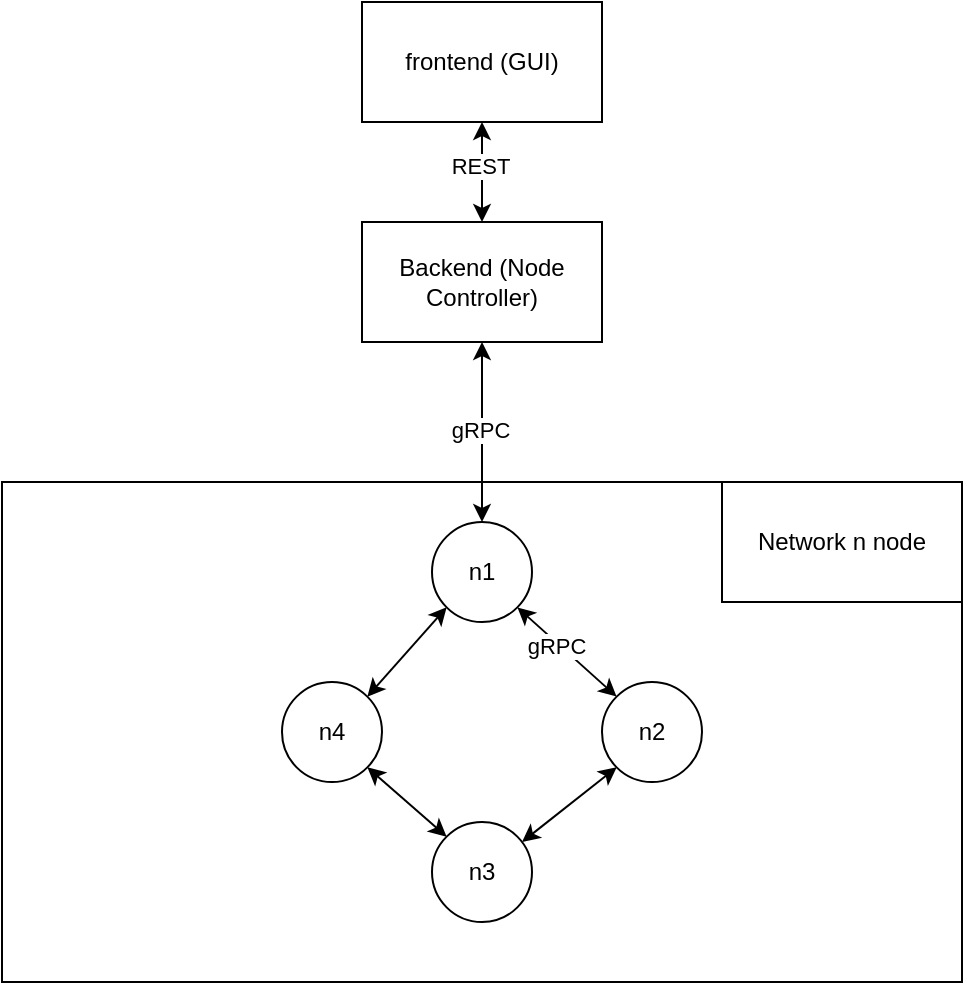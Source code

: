 <mxfile version="24.7.14">
  <diagram name="Page-1" id="b70UsgwFIHl0aP758g91">
    <mxGraphModel dx="1368" dy="794" grid="1" gridSize="10" guides="1" tooltips="1" connect="1" arrows="1" fold="1" page="1" pageScale="1" pageWidth="850" pageHeight="1100" math="0" shadow="0">
      <root>
        <mxCell id="0" />
        <mxCell id="1" parent="0" />
        <mxCell id="b1iKfAD9OJFZdDKfn_Y0-1" value="Backend (Node Controller)" style="rounded=0;whiteSpace=wrap;html=1;" vertex="1" parent="1">
          <mxGeometry x="320" y="320" width="120" height="60" as="geometry" />
        </mxCell>
        <mxCell id="b1iKfAD9OJFZdDKfn_Y0-2" value="frontend (GUI)" style="rounded=0;whiteSpace=wrap;html=1;" vertex="1" parent="1">
          <mxGeometry x="320" y="210" width="120" height="60" as="geometry" />
        </mxCell>
        <mxCell id="b1iKfAD9OJFZdDKfn_Y0-8" value="" style="rounded=0;whiteSpace=wrap;html=1;" vertex="1" parent="1">
          <mxGeometry x="140" y="450" width="480" height="250" as="geometry" />
        </mxCell>
        <mxCell id="b1iKfAD9OJFZdDKfn_Y0-9" value="n1" style="ellipse;whiteSpace=wrap;html=1;" vertex="1" parent="1">
          <mxGeometry x="355" y="470" width="50" height="50" as="geometry" />
        </mxCell>
        <mxCell id="b1iKfAD9OJFZdDKfn_Y0-10" value="n4" style="ellipse;whiteSpace=wrap;html=1;" vertex="1" parent="1">
          <mxGeometry x="280" y="550" width="50" height="50" as="geometry" />
        </mxCell>
        <mxCell id="b1iKfAD9OJFZdDKfn_Y0-11" value="n2" style="ellipse;whiteSpace=wrap;html=1;" vertex="1" parent="1">
          <mxGeometry x="440" y="550" width="50" height="50" as="geometry" />
        </mxCell>
        <mxCell id="b1iKfAD9OJFZdDKfn_Y0-12" value="n3" style="ellipse;whiteSpace=wrap;html=1;" vertex="1" parent="1">
          <mxGeometry x="355" y="620" width="50" height="50" as="geometry" />
        </mxCell>
        <mxCell id="b1iKfAD9OJFZdDKfn_Y0-13" value="Network n node" style="rounded=0;whiteSpace=wrap;html=1;" vertex="1" parent="1">
          <mxGeometry x="500" y="450" width="120" height="60" as="geometry" />
        </mxCell>
        <mxCell id="b1iKfAD9OJFZdDKfn_Y0-15" value="" style="endArrow=classic;startArrow=classic;html=1;rounded=0;entryX=1;entryY=1;entryDx=0;entryDy=0;exitX=0;exitY=0;exitDx=0;exitDy=0;" edge="1" parent="1" source="b1iKfAD9OJFZdDKfn_Y0-11" target="b1iKfAD9OJFZdDKfn_Y0-9">
          <mxGeometry width="50" height="50" relative="1" as="geometry">
            <mxPoint x="370" y="610" as="sourcePoint" />
            <mxPoint x="420" y="560" as="targetPoint" />
          </mxGeometry>
        </mxCell>
        <mxCell id="b1iKfAD9OJFZdDKfn_Y0-23" value="gRPC" style="edgeLabel;html=1;align=center;verticalAlign=middle;resizable=0;points=[];" vertex="1" connectable="0" parent="b1iKfAD9OJFZdDKfn_Y0-15">
          <mxGeometry x="0.203" y="1" relative="1" as="geometry">
            <mxPoint as="offset" />
          </mxGeometry>
        </mxCell>
        <mxCell id="b1iKfAD9OJFZdDKfn_Y0-16" value="" style="endArrow=classic;startArrow=classic;html=1;rounded=0;entryX=0;entryY=1;entryDx=0;entryDy=0;" edge="1" parent="1" target="b1iKfAD9OJFZdDKfn_Y0-11">
          <mxGeometry width="50" height="50" relative="1" as="geometry">
            <mxPoint x="400" y="630" as="sourcePoint" />
            <mxPoint x="420" y="600" as="targetPoint" />
          </mxGeometry>
        </mxCell>
        <mxCell id="b1iKfAD9OJFZdDKfn_Y0-17" value="" style="endArrow=classic;startArrow=classic;html=1;rounded=0;entryX=0;entryY=0;entryDx=0;entryDy=0;exitX=1;exitY=1;exitDx=0;exitDy=0;" edge="1" parent="1" source="b1iKfAD9OJFZdDKfn_Y0-10" target="b1iKfAD9OJFZdDKfn_Y0-12">
          <mxGeometry width="50" height="50" relative="1" as="geometry">
            <mxPoint x="260" y="670" as="sourcePoint" />
            <mxPoint x="310" y="620" as="targetPoint" />
          </mxGeometry>
        </mxCell>
        <mxCell id="b1iKfAD9OJFZdDKfn_Y0-18" value="" style="endArrow=classic;startArrow=classic;html=1;rounded=0;entryX=0;entryY=1;entryDx=0;entryDy=0;exitX=1;exitY=0;exitDx=0;exitDy=0;" edge="1" parent="1" source="b1iKfAD9OJFZdDKfn_Y0-10" target="b1iKfAD9OJFZdDKfn_Y0-9">
          <mxGeometry width="50" height="50" relative="1" as="geometry">
            <mxPoint x="200" y="540" as="sourcePoint" />
            <mxPoint x="250" y="490" as="targetPoint" />
          </mxGeometry>
        </mxCell>
        <mxCell id="b1iKfAD9OJFZdDKfn_Y0-19" value="" style="endArrow=classic;startArrow=classic;html=1;rounded=0;entryX=0.5;entryY=1;entryDx=0;entryDy=0;exitX=0.5;exitY=0;exitDx=0;exitDy=0;" edge="1" parent="1" source="b1iKfAD9OJFZdDKfn_Y0-9" target="b1iKfAD9OJFZdDKfn_Y0-1">
          <mxGeometry width="50" height="50" relative="1" as="geometry">
            <mxPoint x="350" y="440" as="sourcePoint" />
            <mxPoint x="400" y="390" as="targetPoint" />
          </mxGeometry>
        </mxCell>
        <mxCell id="b1iKfAD9OJFZdDKfn_Y0-22" value="gRPC" style="edgeLabel;html=1;align=center;verticalAlign=middle;resizable=0;points=[];" vertex="1" connectable="0" parent="b1iKfAD9OJFZdDKfn_Y0-19">
          <mxGeometry x="0.022" y="1" relative="1" as="geometry">
            <mxPoint as="offset" />
          </mxGeometry>
        </mxCell>
        <mxCell id="b1iKfAD9OJFZdDKfn_Y0-20" value="" style="endArrow=classic;startArrow=classic;html=1;rounded=0;entryX=0.5;entryY=1;entryDx=0;entryDy=0;exitX=0.5;exitY=0;exitDx=0;exitDy=0;" edge="1" parent="1" source="b1iKfAD9OJFZdDKfn_Y0-1" target="b1iKfAD9OJFZdDKfn_Y0-2">
          <mxGeometry width="50" height="50" relative="1" as="geometry">
            <mxPoint x="230" y="330" as="sourcePoint" />
            <mxPoint x="280" y="280" as="targetPoint" />
          </mxGeometry>
        </mxCell>
        <mxCell id="b1iKfAD9OJFZdDKfn_Y0-21" value="REST" style="edgeLabel;html=1;align=center;verticalAlign=middle;resizable=0;points=[];" vertex="1" connectable="0" parent="b1iKfAD9OJFZdDKfn_Y0-20">
          <mxGeometry x="0.12" y="1" relative="1" as="geometry">
            <mxPoint as="offset" />
          </mxGeometry>
        </mxCell>
      </root>
    </mxGraphModel>
  </diagram>
</mxfile>
